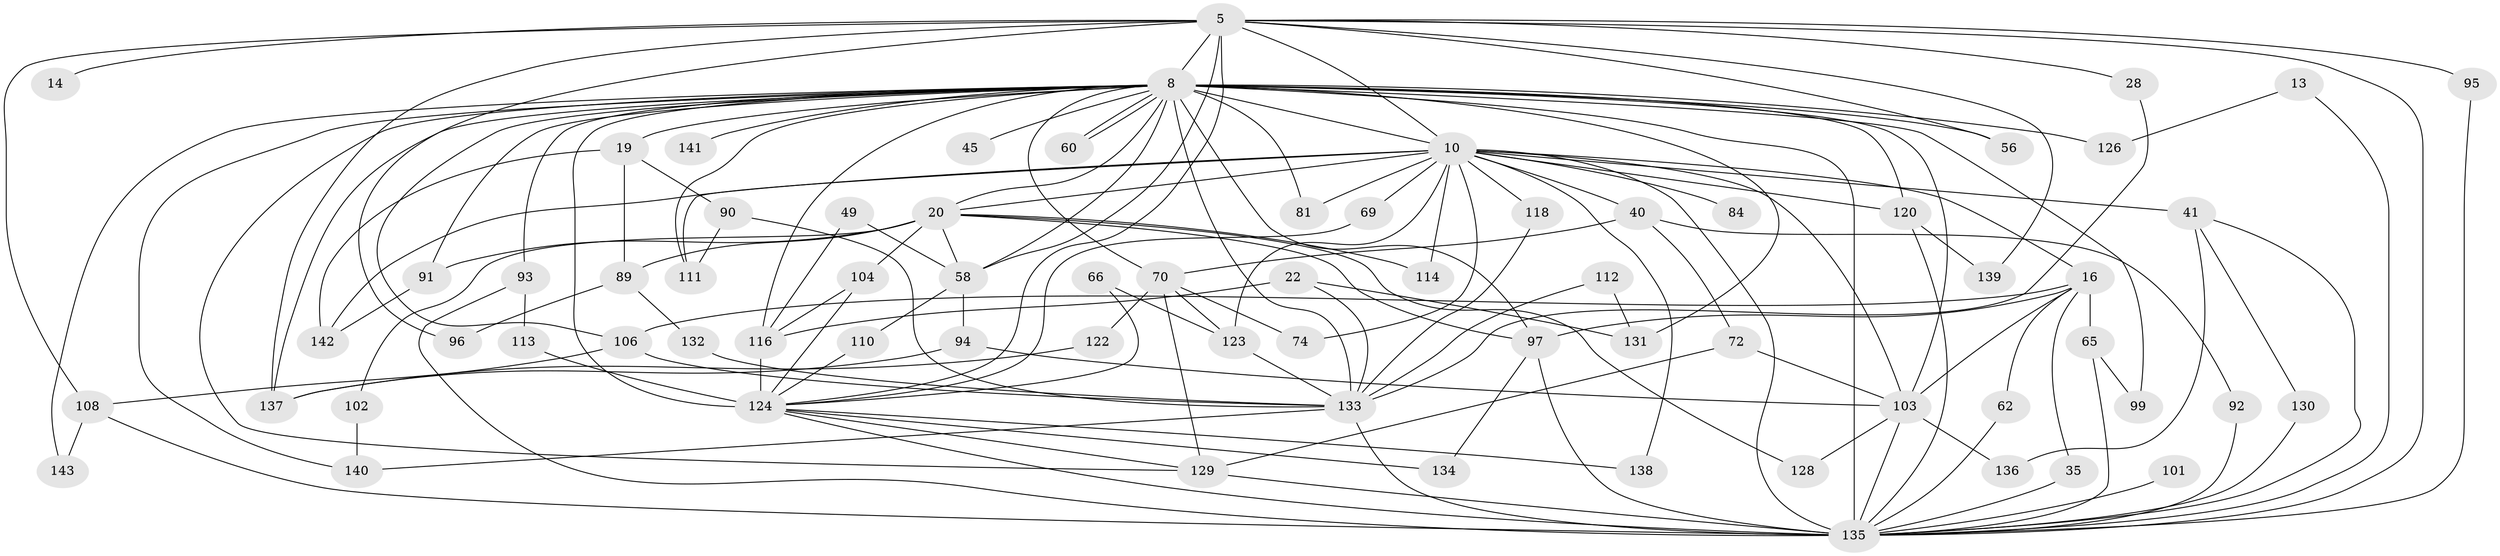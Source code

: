 // original degree distribution, {20: 0.02097902097902098, 24: 0.006993006993006993, 14: 0.006993006993006993, 26: 0.006993006993006993, 15: 0.006993006993006993, 19: 0.006993006993006993, 27: 0.006993006993006993, 22: 0.006993006993006993, 10: 0.013986013986013986, 13: 0.006993006993006993, 3: 0.2517482517482518, 2: 0.46853146853146854, 5: 0.06993006993006994, 8: 0.02097902097902098, 6: 0.013986013986013986, 4: 0.06993006993006994, 7: 0.013986013986013986}
// Generated by graph-tools (version 1.1) at 2025/46/03/04/25 21:46:34]
// undirected, 71 vertices, 148 edges
graph export_dot {
graph [start="1"]
  node [color=gray90,style=filled];
  5 [super="+3"];
  8 [super="+2+7"];
  10 [super="+1"];
  13;
  14;
  16;
  19;
  20 [super="+11"];
  22;
  28;
  35;
  40 [super="+34"];
  41 [super="+30"];
  45;
  49;
  56;
  58 [super="+39"];
  60;
  62;
  65 [super="+33"];
  66;
  69;
  70 [super="+48+63+24+26"];
  72 [super="+68"];
  74;
  81;
  84;
  89;
  90;
  91 [super="+77"];
  92;
  93 [super="+54"];
  94 [super="+43"];
  95;
  96;
  97 [super="+71"];
  99;
  101;
  102;
  103 [super="+86"];
  104 [super="+79"];
  106 [super="+36"];
  108;
  110;
  111 [super="+76"];
  112;
  113;
  114 [super="+47"];
  116 [super="+83"];
  118;
  120 [super="+44"];
  122;
  123 [super="+50"];
  124 [super="+100+117"];
  126 [super="+125"];
  128;
  129 [super="+115"];
  130;
  131 [super="+73"];
  132;
  133 [super="+12+121+127+119"];
  134;
  135 [super="+109+9"];
  136;
  137 [super="+87+46"];
  138;
  139;
  140 [super="+88"];
  141;
  142 [super="+55"];
  143;
  5 -- 8 [weight=8];
  5 -- 10 [weight=4];
  5 -- 14 [weight=2];
  5 -- 28;
  5 -- 96;
  5 -- 139;
  5 -- 108;
  5 -- 56;
  5 -- 95;
  5 -- 58;
  5 -- 137;
  5 -- 135 [weight=4];
  5 -- 124;
  8 -- 10 [weight=8];
  8 -- 45 [weight=2];
  8 -- 60;
  8 -- 60;
  8 -- 103 [weight=2];
  8 -- 133 [weight=4];
  8 -- 137 [weight=3];
  8 -- 129 [weight=3];
  8 -- 135 [weight=11];
  8 -- 143;
  8 -- 19 [weight=2];
  8 -- 93;
  8 -- 126 [weight=2];
  8 -- 20;
  8 -- 116 [weight=5];
  8 -- 131 [weight=2];
  8 -- 70 [weight=6];
  8 -- 140;
  8 -- 141;
  8 -- 81;
  8 -- 91;
  8 -- 97 [weight=2];
  8 -- 99;
  8 -- 56;
  8 -- 58;
  8 -- 124 [weight=8];
  8 -- 120;
  8 -- 111;
  8 -- 106;
  10 -- 20 [weight=2];
  10 -- 40 [weight=2];
  10 -- 69;
  10 -- 74;
  10 -- 81;
  10 -- 84 [weight=2];
  10 -- 118;
  10 -- 120;
  10 -- 138;
  10 -- 16;
  10 -- 41 [weight=3];
  10 -- 114 [weight=2];
  10 -- 142;
  10 -- 111;
  10 -- 103 [weight=2];
  10 -- 123;
  10 -- 135 [weight=5];
  13 -- 126;
  13 -- 135;
  16 -- 35;
  16 -- 62;
  16 -- 65 [weight=2];
  16 -- 97;
  16 -- 103;
  16 -- 106;
  19 -- 89;
  19 -- 90;
  19 -- 142;
  20 -- 89;
  20 -- 91 [weight=2];
  20 -- 128;
  20 -- 102;
  20 -- 114;
  20 -- 58 [weight=2];
  20 -- 97;
  20 -- 104;
  22 -- 131;
  22 -- 133;
  22 -- 116;
  28 -- 133;
  35 -- 135;
  40 -- 72;
  40 -- 92;
  40 -- 70;
  41 -- 130;
  41 -- 136;
  41 -- 135;
  49 -- 116;
  49 -- 58;
  58 -- 110;
  58 -- 94;
  62 -- 135;
  65 -- 99;
  65 -- 135;
  66 -- 123;
  66 -- 124;
  69 -- 124;
  70 -- 122;
  70 -- 74;
  70 -- 129;
  70 -- 123;
  72 -- 103;
  72 -- 129;
  89 -- 96;
  89 -- 132;
  90 -- 111;
  90 -- 133;
  91 -- 142;
  92 -- 135;
  93 -- 113;
  93 -- 135 [weight=2];
  94 -- 103;
  94 -- 137;
  95 -- 135;
  97 -- 134;
  97 -- 135;
  101 -- 135 [weight=2];
  102 -- 140;
  103 -- 136;
  103 -- 128;
  103 -- 135 [weight=2];
  104 -- 116;
  104 -- 124;
  106 -- 133 [weight=2];
  106 -- 108;
  108 -- 143;
  108 -- 135;
  110 -- 124;
  112 -- 131;
  112 -- 133;
  113 -- 124;
  116 -- 124;
  118 -- 133;
  120 -- 139;
  120 -- 135;
  122 -- 137;
  123 -- 133;
  124 -- 129;
  124 -- 134;
  124 -- 135;
  124 -- 138;
  129 -- 135 [weight=4];
  130 -- 135;
  132 -- 133;
  133 -- 140 [weight=2];
  133 -- 135 [weight=4];
}
